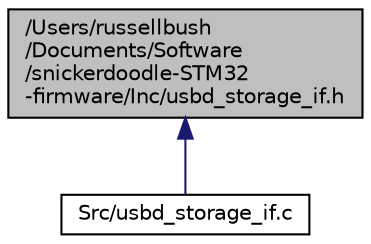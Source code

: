 digraph "/Users/russellbush/Documents/Software/snickerdoodle-STM32-firmware/Inc/usbd_storage_if.h"
{
  edge [fontname="Helvetica",fontsize="10",labelfontname="Helvetica",labelfontsize="10"];
  node [fontname="Helvetica",fontsize="10",shape=record];
  Node2 [label="/Users/russellbush\l/Documents/Software\l/snickerdoodle-STM32\l-firmware/Inc/usbd_storage_if.h",height=0.2,width=0.4,color="black", fillcolor="grey75", style="filled", fontcolor="black"];
  Node2 -> Node3 [dir="back",color="midnightblue",fontsize="10",style="solid",fontname="Helvetica"];
  Node3 [label="Src/usbd_storage_if.c",height=0.2,width=0.4,color="black", fillcolor="white", style="filled",URL="$usbd__storage__if_8c.html",tooltip=": Memory management layer "];
}
